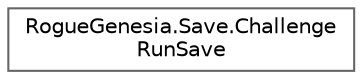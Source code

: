 digraph "Graphical Class Hierarchy"
{
 // LATEX_PDF_SIZE
  bgcolor="transparent";
  edge [fontname=Helvetica,fontsize=10,labelfontname=Helvetica,labelfontsize=10];
  node [fontname=Helvetica,fontsize=10,shape=box,height=0.2,width=0.4];
  rankdir="LR";
  Node0 [label="RogueGenesia.Save.Challenge\lRunSave",height=0.2,width=0.4,color="grey40", fillcolor="white", style="filled",URL="$class_rogue_genesia_1_1_save_1_1_challenge_run_save.html",tooltip=" "];
}
